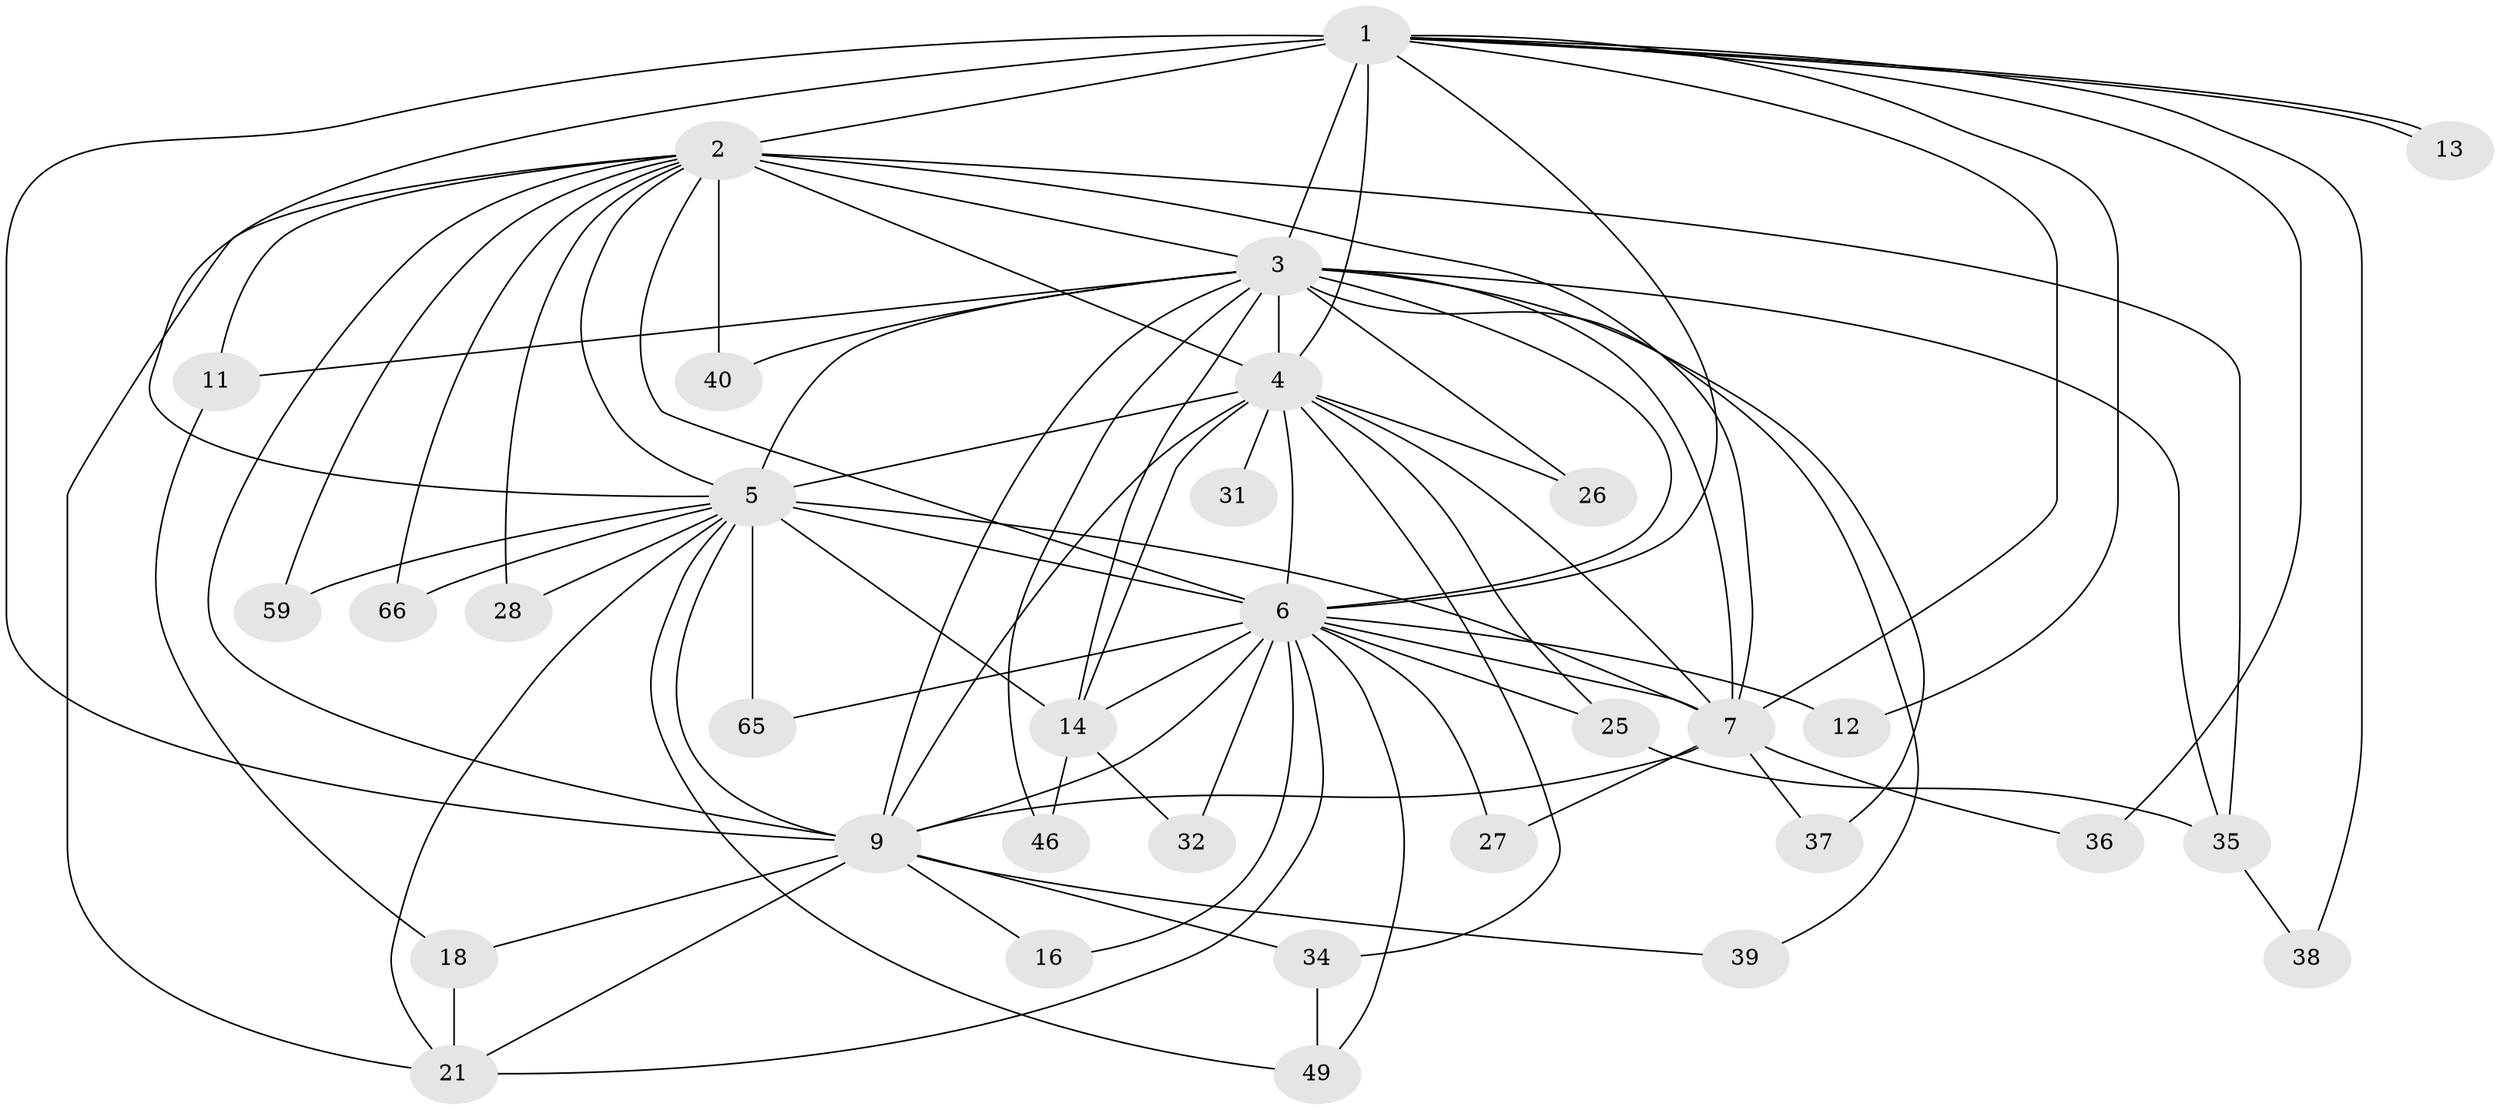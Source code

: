 // original degree distribution, {16: 0.030303030303030304, 21: 0.015151515151515152, 18: 0.030303030303030304, 20: 0.030303030303030304, 15: 0.015151515151515152, 17: 0.015151515151515152, 11: 0.015151515151515152, 4: 0.07575757575757576, 2: 0.5454545454545454, 6: 0.015151515151515152, 3: 0.19696969696969696, 5: 0.015151515151515152}
// Generated by graph-tools (version 1.1) at 2025/13/03/09/25 04:13:57]
// undirected, 33 vertices, 84 edges
graph export_dot {
graph [start="1"]
  node [color=gray90,style=filled];
  1;
  2 [super="+29"];
  3 [super="+10"];
  4 [super="+33+53+19+47+8+15+45"];
  5 [super="+43"];
  6;
  7 [super="+22+44"];
  9 [super="+17+30+23+20+60"];
  11;
  12;
  13;
  14;
  16;
  18;
  21 [super="+56+51"];
  25;
  26 [super="+55"];
  27;
  28;
  31;
  32;
  34 [super="+62"];
  35 [super="+42"];
  36;
  37;
  38;
  39;
  40;
  46;
  49;
  59;
  65;
  66;
  1 -- 2;
  1 -- 3 [weight=2];
  1 -- 4 [weight=3];
  1 -- 5;
  1 -- 6;
  1 -- 7;
  1 -- 9 [weight=2];
  1 -- 12;
  1 -- 13;
  1 -- 13;
  1 -- 36;
  1 -- 38;
  2 -- 3 [weight=2];
  2 -- 4 [weight=4];
  2 -- 5;
  2 -- 6;
  2 -- 7 [weight=2];
  2 -- 9 [weight=2];
  2 -- 11 [weight=2];
  2 -- 28;
  2 -- 35;
  2 -- 40;
  2 -- 59;
  2 -- 66;
  2 -- 21;
  3 -- 4 [weight=6];
  3 -- 5 [weight=2];
  3 -- 6 [weight=2];
  3 -- 7 [weight=2];
  3 -- 9 [weight=3];
  3 -- 11;
  3 -- 14;
  3 -- 26;
  3 -- 37;
  3 -- 39;
  3 -- 46;
  3 -- 40;
  3 -- 35;
  4 -- 5 [weight=3];
  4 -- 6 [weight=4];
  4 -- 7 [weight=4];
  4 -- 9 [weight=3];
  4 -- 34;
  4 -- 26 [weight=2];
  4 -- 25;
  4 -- 31;
  4 -- 14;
  5 -- 6;
  5 -- 7 [weight=2];
  5 -- 9;
  5 -- 21;
  5 -- 28;
  5 -- 49;
  5 -- 59;
  5 -- 65;
  5 -- 66;
  5 -- 14;
  6 -- 7;
  6 -- 9;
  6 -- 12;
  6 -- 14;
  6 -- 16;
  6 -- 21;
  6 -- 25;
  6 -- 27;
  6 -- 32;
  6 -- 49;
  6 -- 65;
  7 -- 9 [weight=3];
  7 -- 27;
  7 -- 36;
  7 -- 37;
  9 -- 16;
  9 -- 18;
  9 -- 34;
  9 -- 39;
  9 -- 21;
  11 -- 18;
  14 -- 32;
  14 -- 46;
  18 -- 21;
  25 -- 35;
  34 -- 49;
  35 -- 38;
}
